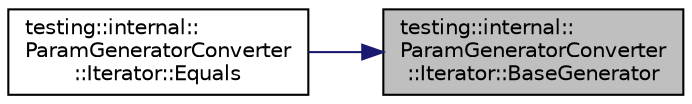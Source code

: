 digraph "testing::internal::ParamGeneratorConverter::Iterator::BaseGenerator"
{
 // LATEX_PDF_SIZE
  bgcolor="transparent";
  edge [fontname="Helvetica",fontsize="10",labelfontname="Helvetica",labelfontsize="10"];
  node [fontname="Helvetica",fontsize="10",shape=record];
  rankdir="RL";
  Node1 [label="testing::internal::\lParamGeneratorConverter\l::Iterator::BaseGenerator",height=0.2,width=0.4,color="black", fillcolor="grey75", style="filled", fontcolor="black",tooltip=" "];
  Node1 -> Node2 [dir="back",color="midnightblue",fontsize="10",style="solid",fontname="Helvetica"];
  Node2 [label="testing::internal::\lParamGeneratorConverter\l::Iterator::Equals",height=0.2,width=0.4,color="black",URL="$classtesting_1_1internal_1_1ParamGeneratorConverter_1_1Iterator.html#a2b3e2f778e17339edd08aa12d4ab792e",tooltip=" "];
}
